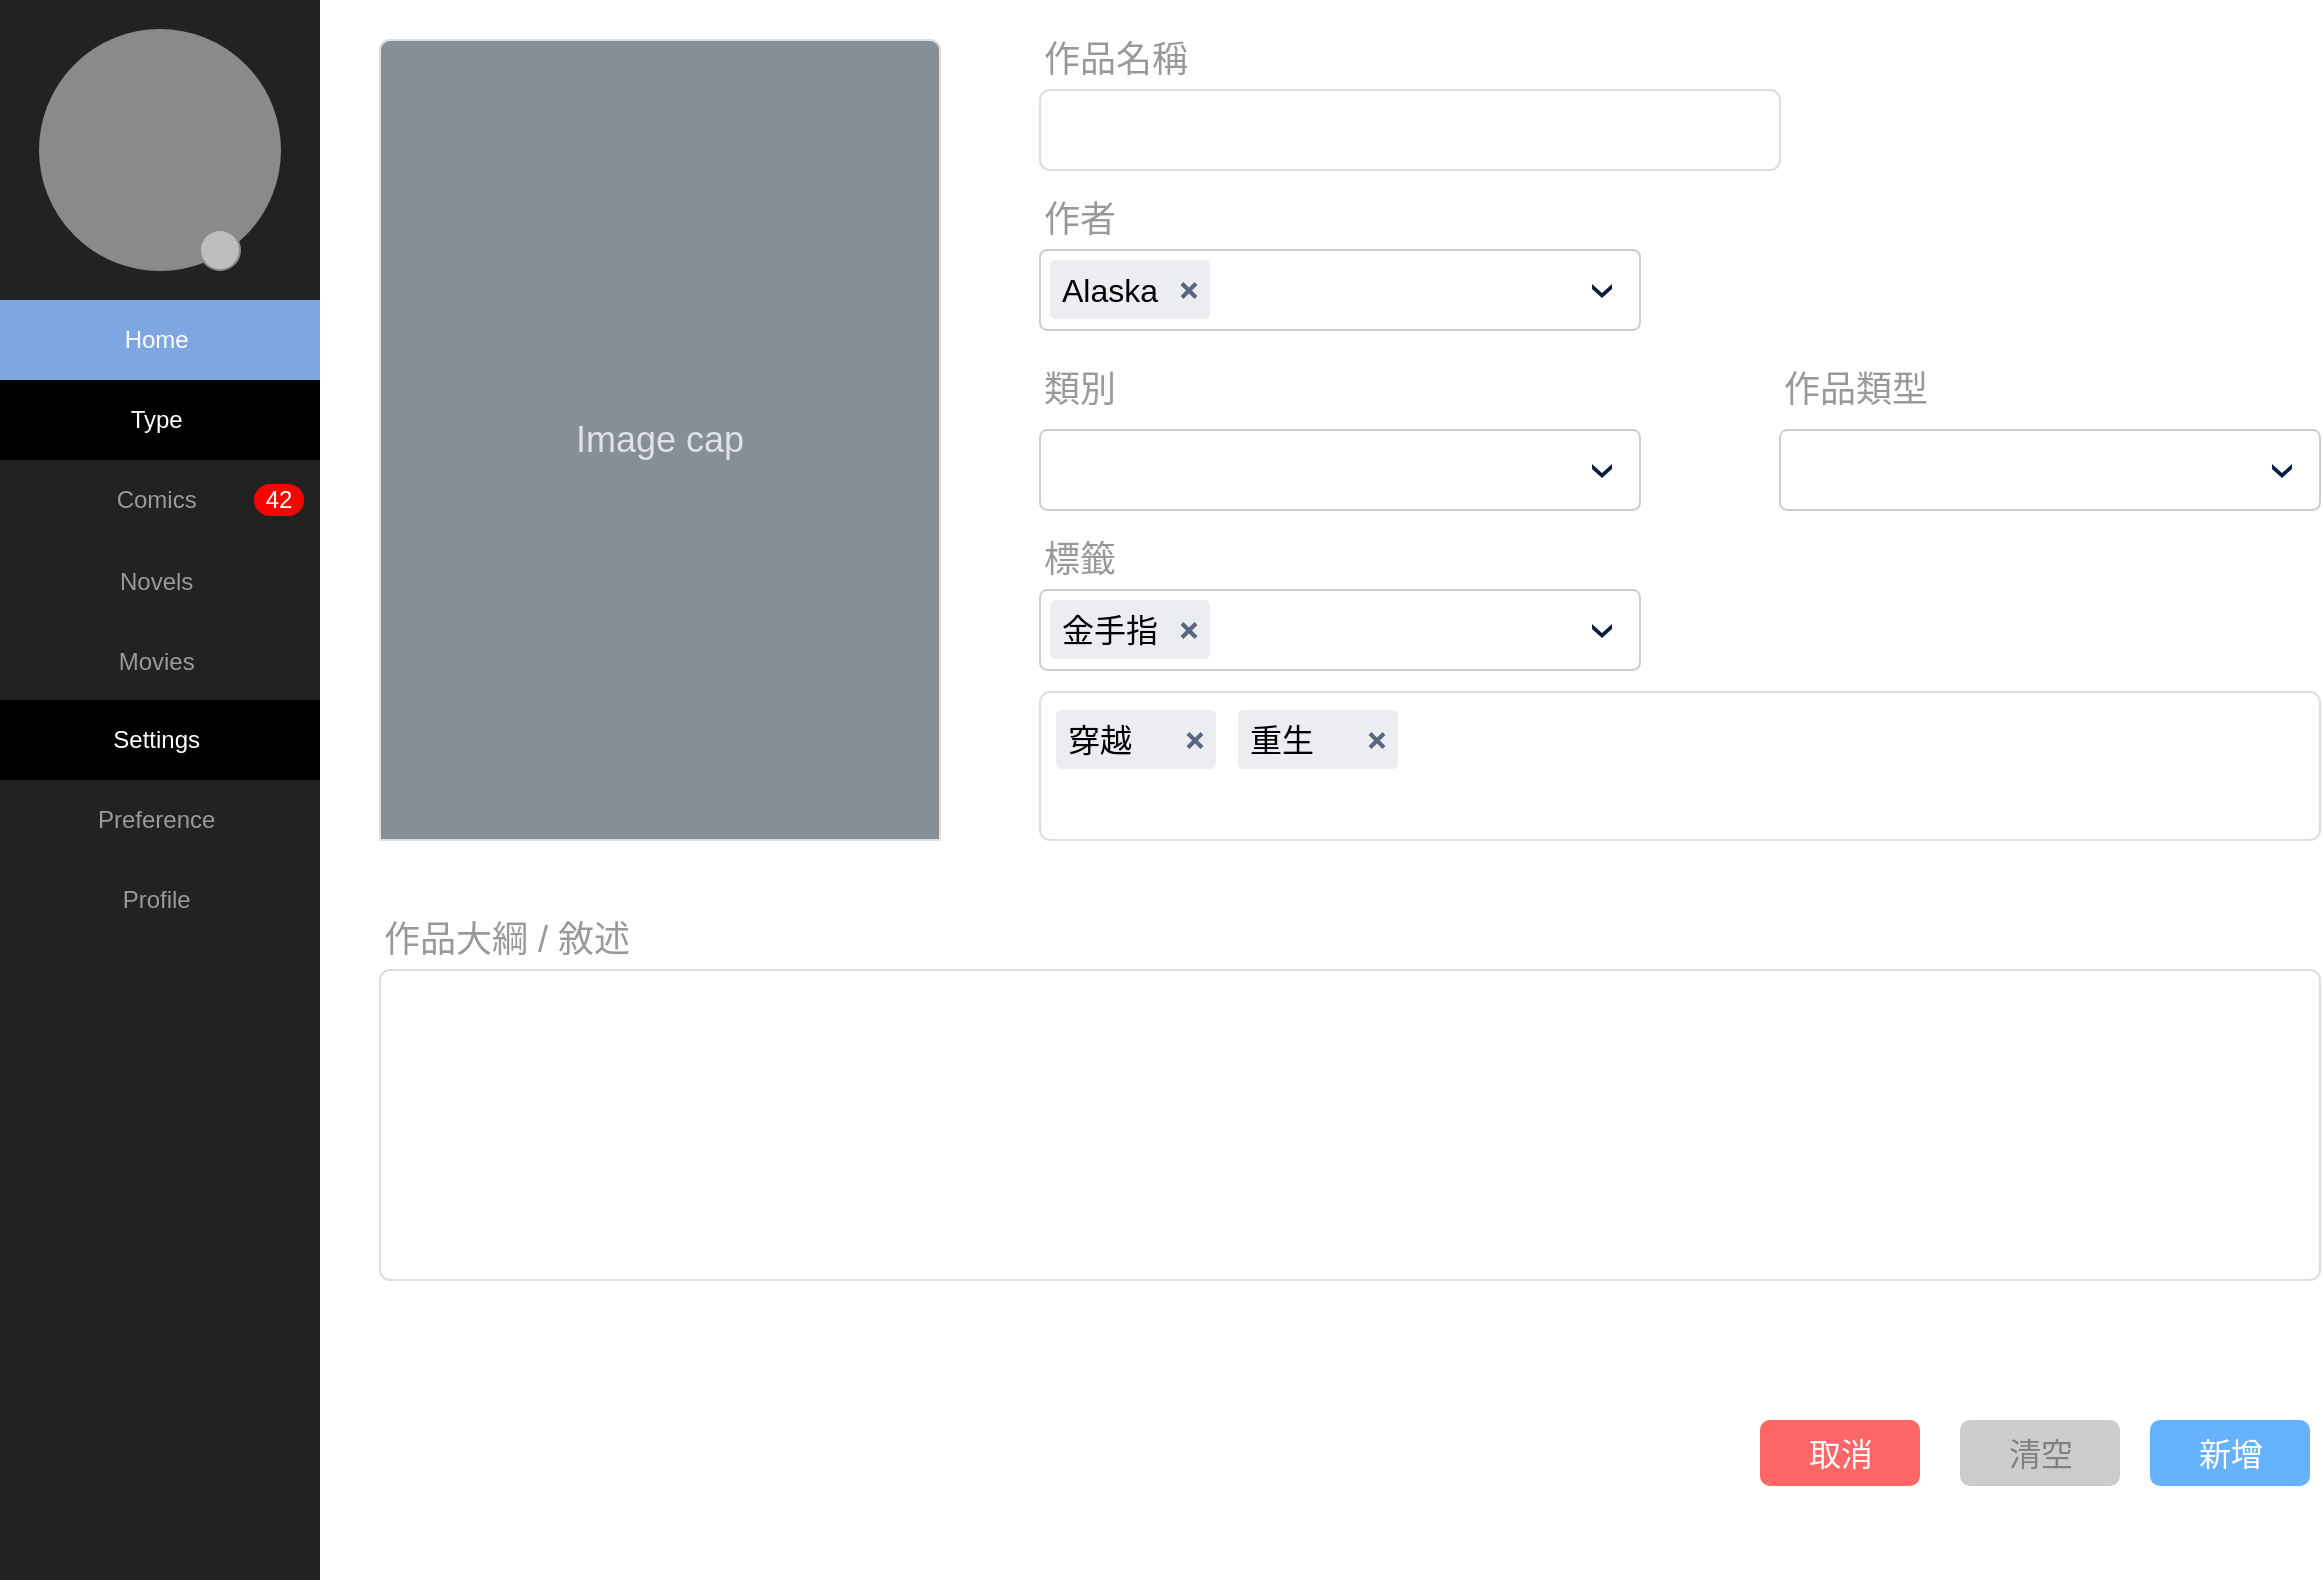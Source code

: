 <mxfile version="15.3.3" type="device"><diagram name="Page-1" id="c9db0220-8083-56f3-ca83-edcdcd058819"><mxGraphModel dx="782" dy="436" grid="1" gridSize="10" guides="1" tooltips="1" connect="1" arrows="1" fold="1" page="1" pageScale="1.5" pageWidth="826" pageHeight="1169" background="#ffffff" math="0" shadow="0"><root><mxCell id="0" style=";html=1;"/><mxCell id="1" style=";html=1;" parent="0"/><mxCell id="3d76a8aef4d5c911-1" value="" style="html=1;shadow=0;dashed=0;shape=mxgraph.bootstrap.rect;fillColor=#222222;strokeColor=none;whiteSpace=wrap;rounded=0;fontSize=12;fontColor=#000000;align=center;" parent="1" vertex="1"><mxGeometry x="30" y="60" width="160" height="790" as="geometry"/></mxCell><mxCell id="3d76a8aef4d5c911-18" value="" style="html=1;shadow=0;dashed=0;shape=mxgraph.bootstrap.rrect;rSize=5;strokeColor=#dddddd;;align=left;spacingLeft=10;fontSize=16;whiteSpace=wrap;rounded=0;" parent="1" vertex="1"><mxGeometry x="550" y="105" width="370" height="40" as="geometry"/></mxCell><mxCell id="3d76a8aef4d5c911-3" value="&lt;span style=&quot;white-space: pre&quot;&gt;&#9;&lt;/span&gt;Home" style="html=1;shadow=0;dashed=0;shape=mxgraph.bootstrap.rect;fillColor=#7EA6E0;strokeColor=none;fontColor=#ffffff;spacingRight=30;whiteSpace=wrap;align=center;" parent="1" vertex="1"><mxGeometry x="30" y="210" width="160" height="40" as="geometry"/></mxCell><mxCell id="3d76a8aef4d5c911-5" value="&lt;span style=&quot;white-space: pre&quot;&gt;&#9;&lt;/span&gt;Comics" style="html=1;shadow=0;dashed=0;fillColor=none;strokeColor=none;shape=mxgraph.bootstrap.rect;fontColor=#999999;spacingRight=30;whiteSpace=wrap;align=center;labelBackgroundColor=none;" parent="1" vertex="1"><mxGeometry x="30" y="290" width="160" height="40" as="geometry"/></mxCell><mxCell id="3d76a8aef4d5c911-6" value="42" style="html=1;shadow=0;dashed=0;shape=mxgraph.bootstrap.rrect;rSize=8;fillColor=#ff0000;strokeColor=none;fontColor=#ffffff;whiteSpace=wrap;" parent="3d76a8aef4d5c911-5" vertex="1"><mxGeometry x="1" y="0.5" width="25" height="16" relative="1" as="geometry"><mxPoint x="-33" y="-8" as="offset"/></mxGeometry></mxCell><mxCell id="CCNayb5OCZj6-Qls10-n-5" value="&lt;span style=&quot;white-space: pre&quot;&gt;&#9;&lt;/span&gt;Novels" style="html=1;shadow=0;dashed=0;shape=mxgraph.bootstrap.rect;fillColor=none;strokeColor=none;fontColor=#999999;spacingRight=30;whiteSpace=wrap;align=center;" parent="1" vertex="1"><mxGeometry x="30" y="331" width="160" height="40" as="geometry"/></mxCell><mxCell id="CCNayb5OCZj6-Qls10-n-6" value="&lt;span style=&quot;white-space: pre&quot;&gt;&#9;&lt;/span&gt;Movies" style="html=1;shadow=0;dashed=0;shape=mxgraph.bootstrap.rect;fillColor=none;strokeColor=none;fontColor=#999999;spacingRight=30;whiteSpace=wrap;align=center;" parent="1" vertex="1"><mxGeometry x="30" y="371" width="160" height="40" as="geometry"/></mxCell><mxCell id="CCNayb5OCZj6-Qls10-n-7" value="" style="ellipse;whiteSpace=wrap;html=1;labelBackgroundColor=none;fontColor=#999999;fillColor=#8A8A8A;align=center;strokeColor=#8A8A8A;" parent="1" vertex="1"><mxGeometry x="50" y="75" width="120" height="120" as="geometry"/></mxCell><mxCell id="CCNayb5OCZj6-Qls10-n-10" value="" style="ellipse;whiteSpace=wrap;html=1;labelBackgroundColor=none;fontColor=#999999;strokeColor=#8A8A8A;fillColor=#BDBDBD;align=center;" parent="1" vertex="1"><mxGeometry x="130" y="175" width="20" height="20" as="geometry"/></mxCell><mxCell id="CCNayb5OCZj6-Qls10-n-13" value="&lt;span style=&quot;white-space: pre&quot;&gt;&#9;&lt;/span&gt;Settings" style="html=1;shadow=0;dashed=0;shape=mxgraph.bootstrap.rect;fillColor=#000000;strokeColor=none;fontColor=#ffffff;spacingRight=30;whiteSpace=wrap;align=center;" parent="1" vertex="1"><mxGeometry x="30" y="410" width="160" height="40" as="geometry"/></mxCell><mxCell id="CCNayb5OCZj6-Qls10-n-14" value="&lt;span style=&quot;white-space: pre&quot;&gt;&#9;&lt;/span&gt;Type" style="html=1;shadow=0;dashed=0;shape=mxgraph.bootstrap.rect;fillColor=#000000;strokeColor=none;fontColor=#ffffff;spacingRight=30;whiteSpace=wrap;align=center;" parent="1" vertex="1"><mxGeometry x="30" y="250" width="160" height="40" as="geometry"/></mxCell><mxCell id="CCNayb5OCZj6-Qls10-n-15" value="&lt;span style=&quot;white-space: pre&quot;&gt;&#9;&lt;/span&gt;Preference" style="html=1;shadow=0;dashed=0;shape=mxgraph.bootstrap.rect;fillColor=none;strokeColor=none;fontColor=#999999;spacingRight=30;whiteSpace=wrap;align=center;" parent="1" vertex="1"><mxGeometry x="30" y="450" width="160" height="40" as="geometry"/></mxCell><mxCell id="CCNayb5OCZj6-Qls10-n-16" value="&lt;span style=&quot;white-space: pre&quot;&gt;&#9;&lt;/span&gt;Profile" style="html=1;shadow=0;dashed=0;shape=mxgraph.bootstrap.rect;fillColor=none;strokeColor=none;fontColor=#999999;spacingRight=30;whiteSpace=wrap;align=center;" parent="1" vertex="1"><mxGeometry x="30" y="490" width="160" height="40" as="geometry"/></mxCell><mxCell id="CCNayb5OCZj6-Qls10-n-42" value="作品名稱" style="text;html=1;strokeColor=none;fillColor=none;align=left;verticalAlign=middle;whiteSpace=wrap;rounded=0;labelBackgroundColor=none;fontSize=18;fontColor=#999999;" parent="1" vertex="1"><mxGeometry x="550" y="80" width="90" height="20" as="geometry"/></mxCell><mxCell id="CCNayb5OCZj6-Qls10-n-47" value="作者" style="text;html=1;strokeColor=none;fillColor=none;align=left;verticalAlign=middle;whiteSpace=wrap;rounded=0;labelBackgroundColor=none;fontSize=18;fontColor=#999999;" parent="1" vertex="1"><mxGeometry x="550" y="160" width="90" height="20" as="geometry"/></mxCell><mxCell id="SwStShIITvEv2N4JujoG-1" value="" style="html=1;shadow=0;dashed=0;shape=mxgraph.bootstrap.rrect;rSize=5;strokeColor=#DFDFDF;html=1;whiteSpace=wrap;fillColor=#ffffff;fontColor=#000000;verticalAlign=bottom;align=left;spacing=20;fontSize=14;labelBackgroundColor=none;" parent="1" vertex="1"><mxGeometry x="220" y="80" width="280" height="400" as="geometry"/></mxCell><mxCell id="SwStShIITvEv2N4JujoG-2" value="Image cap" style="html=1;shadow=0;dashed=0;shape=mxgraph.bootstrap.topButton;rSize=5;perimeter=none;whiteSpace=wrap;fillColor=#868E96;strokeColor=#DFDFDF;fontColor=#DEE2E6;resizeWidth=1;fontSize=18;" parent="SwStShIITvEv2N4JujoG-1" vertex="1"><mxGeometry width="280" height="400" relative="1" as="geometry"/></mxCell><mxCell id="SwStShIITvEv2N4JujoG-4" value="類別" style="text;html=1;strokeColor=none;fillColor=none;align=left;verticalAlign=middle;whiteSpace=wrap;rounded=0;labelBackgroundColor=none;fontSize=18;fontColor=#999999;" parent="1" vertex="1"><mxGeometry x="550" y="245" width="90" height="20" as="geometry"/></mxCell><mxCell id="SwStShIITvEv2N4JujoG-8" value="" style="html=1;shadow=0;dashed=0;shape=mxgraph.bootstrap.rrect;rSize=5;strokeColor=#dddddd;;align=left;spacingLeft=10;fontSize=16;whiteSpace=wrap;rounded=0;" parent="1" vertex="1"><mxGeometry x="550" y="406" width="640" height="74" as="geometry"/></mxCell><mxCell id="1M8HrmzYzMW5JuPRZnTH-8" value="" style="rounded=1;arcSize=9;fillColor=#ffffff;strokeColor=#CCCCCC;html=1;strokeWidth=1;spacingLeft=30;fontColor=#CCCCCC;align=left;labelBackgroundColor=none;sketch=0;fontSize=18;" parent="1" vertex="1"><mxGeometry x="550" y="275" width="300" height="40" as="geometry"/></mxCell><mxCell id="1M8HrmzYzMW5JuPRZnTH-9" value="" style="shape=step;whiteSpace=wrap;html=1;rounded=0;strokeColor=none;strokeWidth=2;fillColor=#0A1E43;gradientColor=none;fontFamily=Verdana;fontSize=14;fontColor=#000000;align=left;direction=south;size=0.65;" parent="1M8HrmzYzMW5JuPRZnTH-8" vertex="1"><mxGeometry x="1" y="0.5" width="10" height="7" relative="1" as="geometry"><mxPoint x="-24" y="-3" as="offset"/></mxGeometry></mxCell><mxCell id="1M8HrmzYzMW5JuPRZnTH-13" value="" style="rounded=1;arcSize=9;fillColor=#ffffff;strokeColor=#CCCCCC;html=1;strokeWidth=1;spacingLeft=30;fontColor=#000000;align=left;labelBackgroundColor=none;sketch=0;fontSize=18;" parent="1" vertex="1"><mxGeometry x="550" y="185" width="300" height="40" as="geometry"/></mxCell><mxCell id="1M8HrmzYzMW5JuPRZnTH-14" value="" style="shape=step;whiteSpace=wrap;html=1;rounded=0;strokeColor=none;strokeWidth=2;fillColor=#0A1E43;gradientColor=none;fontFamily=Verdana;fontSize=14;fontColor=#000000;align=left;direction=south;size=0.65;" parent="1M8HrmzYzMW5JuPRZnTH-13" vertex="1"><mxGeometry x="1" y="0.5" width="10" height="7" relative="1" as="geometry"><mxPoint x="-24" y="-3" as="offset"/></mxGeometry></mxCell><mxCell id="1M8HrmzYzMW5JuPRZnTH-15" value="Alaska" style="rounded=1;arcSize=9;fillColor=#ECEDF1;strokeColor=none;html=1;strokeWidth=2;spacingLeft=4;fontColor=#000000;align=left;fontSize=16;" parent="1M8HrmzYzMW5JuPRZnTH-13" vertex="1"><mxGeometry y="0.5" width="80" height="29.5" relative="1" as="geometry"><mxPoint x="5" y="-15" as="offset"/></mxGeometry></mxCell><mxCell id="1M8HrmzYzMW5JuPRZnTH-16" value="" style="html=1;shadow=0;dashed=0;shape=mxgraph.atlassian.x;strokeColor=#58667F;strokeWidth=2" parent="1M8HrmzYzMW5JuPRZnTH-15" vertex="1"><mxGeometry x="1" y="0.5" width="7" height="7" relative="1" as="geometry"><mxPoint x="-14" y="-3" as="offset"/></mxGeometry></mxCell><mxCell id="1M8HrmzYzMW5JuPRZnTH-17" value="標籤" style="text;html=1;strokeColor=none;fillColor=none;align=left;verticalAlign=middle;whiteSpace=wrap;rounded=0;labelBackgroundColor=none;fontSize=18;fontColor=#999999;" parent="1" vertex="1"><mxGeometry x="550" y="330" width="90" height="20" as="geometry"/></mxCell><mxCell id="1M8HrmzYzMW5JuPRZnTH-18" value="" style="rounded=1;arcSize=9;fillColor=#ffffff;strokeColor=#CCCCCC;html=1;strokeWidth=1;spacingLeft=30;fontColor=#000000;align=left;labelBackgroundColor=none;sketch=0;fontSize=18;" parent="1" vertex="1"><mxGeometry x="550" y="355" width="300" height="40" as="geometry"/></mxCell><mxCell id="1M8HrmzYzMW5JuPRZnTH-19" value="" style="shape=step;whiteSpace=wrap;html=1;rounded=0;strokeColor=none;strokeWidth=2;fillColor=#0A1E43;gradientColor=none;fontFamily=Verdana;fontSize=14;fontColor=#000000;align=left;direction=south;size=0.65;" parent="1M8HrmzYzMW5JuPRZnTH-18" vertex="1"><mxGeometry x="1" y="0.5" width="10" height="7" relative="1" as="geometry"><mxPoint x="-24" y="-3" as="offset"/></mxGeometry></mxCell><mxCell id="1M8HrmzYzMW5JuPRZnTH-28" value="穿越" style="rounded=1;arcSize=9;fillColor=#ECEDF1;strokeColor=none;html=1;strokeWidth=2;spacingLeft=4;fontColor=#000000;align=left;fontSize=16;" parent="1M8HrmzYzMW5JuPRZnTH-18" vertex="1"><mxGeometry y="0.5" width="80" height="29.5" relative="1" as="geometry"><mxPoint x="8" y="40" as="offset"/></mxGeometry></mxCell><mxCell id="1M8HrmzYzMW5JuPRZnTH-29" value="" style="html=1;shadow=0;dashed=0;shape=mxgraph.atlassian.x;strokeColor=#58667F;strokeWidth=2" parent="1M8HrmzYzMW5JuPRZnTH-28" vertex="1"><mxGeometry x="1" y="0.5" width="7" height="7" relative="1" as="geometry"><mxPoint x="-14" y="-3" as="offset"/></mxGeometry></mxCell><mxCell id="1M8HrmzYzMW5JuPRZnTH-30" value="金手指" style="rounded=1;arcSize=9;fillColor=#ECEDF1;strokeColor=none;html=1;strokeWidth=2;spacingLeft=4;fontColor=#000000;align=left;fontSize=16;" parent="1M8HrmzYzMW5JuPRZnTH-18" vertex="1"><mxGeometry y="0.5" width="80" height="29.5" relative="1" as="geometry"><mxPoint x="5" y="-15" as="offset"/></mxGeometry></mxCell><mxCell id="1M8HrmzYzMW5JuPRZnTH-31" value="" style="html=1;shadow=0;dashed=0;shape=mxgraph.atlassian.x;strokeColor=#58667F;strokeWidth=2" parent="1M8HrmzYzMW5JuPRZnTH-30" vertex="1"><mxGeometry x="1" y="0.5" width="7" height="7" relative="1" as="geometry"><mxPoint x="-14" y="-3" as="offset"/></mxGeometry></mxCell><mxCell id="1M8HrmzYzMW5JuPRZnTH-32" value="重生" style="rounded=1;arcSize=9;fillColor=#ECEDF1;strokeColor=none;html=1;strokeWidth=2;spacingLeft=4;fontColor=#000000;align=left;fontSize=16;" parent="1" vertex="1"><mxGeometry y="0.5" width="80" height="29.5" relative="1" as="geometry"><mxPoint x="649" y="415" as="offset"/></mxGeometry></mxCell><mxCell id="1M8HrmzYzMW5JuPRZnTH-33" value="" style="html=1;shadow=0;dashed=0;shape=mxgraph.atlassian.x;strokeColor=#58667F;strokeWidth=2" parent="1M8HrmzYzMW5JuPRZnTH-32" vertex="1"><mxGeometry x="1" y="0.5" width="7" height="7" relative="1" as="geometry"><mxPoint x="-14" y="-3" as="offset"/></mxGeometry></mxCell><mxCell id="1M8HrmzYzMW5JuPRZnTH-34" value="作品類型" style="text;html=1;strokeColor=none;fillColor=none;align=left;verticalAlign=middle;whiteSpace=wrap;rounded=0;labelBackgroundColor=none;fontSize=18;fontColor=#999999;" parent="1" vertex="1"><mxGeometry x="920" y="245" width="90" height="20" as="geometry"/></mxCell><mxCell id="1M8HrmzYzMW5JuPRZnTH-35" value="" style="rounded=1;arcSize=9;fillColor=#ffffff;strokeColor=#CCCCCC;html=1;strokeWidth=1;spacingLeft=30;fontColor=#CCCCCC;align=left;labelBackgroundColor=none;sketch=0;fontSize=18;" parent="1" vertex="1"><mxGeometry x="920" y="275" width="270" height="40" as="geometry"/></mxCell><mxCell id="1M8HrmzYzMW5JuPRZnTH-36" value="" style="shape=step;whiteSpace=wrap;html=1;rounded=0;strokeColor=none;strokeWidth=2;fillColor=#0A1E43;gradientColor=none;fontFamily=Verdana;fontSize=14;fontColor=#000000;align=left;direction=south;size=0.65;" parent="1M8HrmzYzMW5JuPRZnTH-35" vertex="1"><mxGeometry x="1" y="0.5" width="10" height="7" relative="1" as="geometry"><mxPoint x="-24" y="-3" as="offset"/></mxGeometry></mxCell><mxCell id="1M8HrmzYzMW5JuPRZnTH-39" value="" style="html=1;shadow=0;dashed=0;shape=mxgraph.bootstrap.rrect;rSize=5;strokeColor=#dddddd;;align=left;spacingLeft=10;fontSize=16;whiteSpace=wrap;rounded=0;" parent="1" vertex="1"><mxGeometry x="220" y="545" width="970" height="155" as="geometry"/></mxCell><mxCell id="1M8HrmzYzMW5JuPRZnTH-40" value="作品大綱 / 敘述" style="text;html=1;strokeColor=none;fillColor=none;align=left;verticalAlign=middle;whiteSpace=wrap;rounded=0;labelBackgroundColor=none;fontSize=18;fontColor=#999999;" parent="1" vertex="1"><mxGeometry x="220" y="520" width="180" height="20" as="geometry"/></mxCell><mxCell id="1M8HrmzYzMW5JuPRZnTH-41" value="新增" style="rounded=1;fillColor=#66B2FF;align=center;strokeColor=none;html=1;fontColor=#ffffff;fontSize=16;sketch=0;labelBackgroundColor=none;" parent="1" vertex="1"><mxGeometry x="1105" y="770" width="80" height="33" as="geometry"/></mxCell><mxCell id="1M8HrmzYzMW5JuPRZnTH-44" value="&lt;font&gt;取消&lt;/font&gt;" style="rounded=1;fillColor=#FF6666;align=center;strokeColor=none;html=1;fontColor=#FCFCFC;fontSize=16;sketch=0;labelBackgroundColor=none;" parent="1" vertex="1"><mxGeometry x="910" y="770" width="80" height="33" as="geometry"/></mxCell><mxCell id="1M8HrmzYzMW5JuPRZnTH-46" value="&lt;font color=&quot;#808080&quot;&gt;清空&lt;/font&gt;" style="rounded=1;fillColor=#CCCCCC;align=center;strokeColor=none;html=1;fontColor=#ffffff;fontSize=16;sketch=0;labelBackgroundColor=none;" parent="1" vertex="1"><mxGeometry x="1010" y="770" width="80" height="33" as="geometry"/></mxCell></root></mxGraphModel></diagram></mxfile>